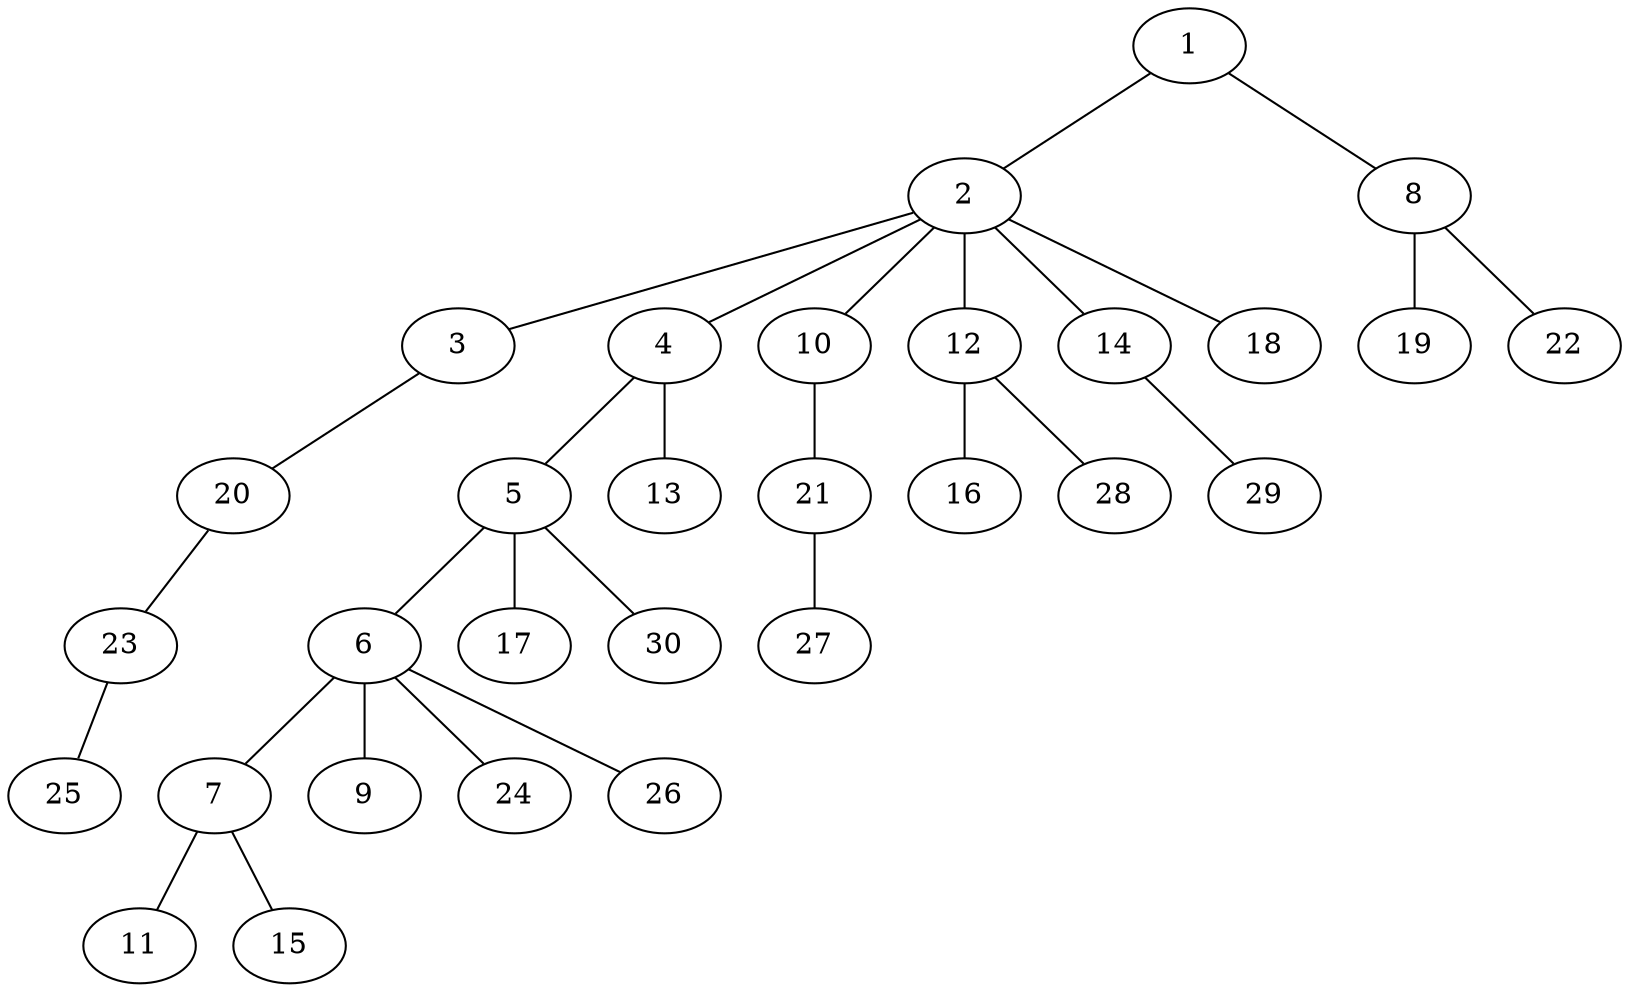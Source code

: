 graph graphname {1--2
1--8
2--3
2--4
2--10
2--12
2--14
2--18
3--20
4--5
4--13
5--6
5--17
5--30
6--7
6--9
6--24
6--26
7--11
7--15
8--19
8--22
10--21
12--16
12--28
14--29
20--23
21--27
23--25
}